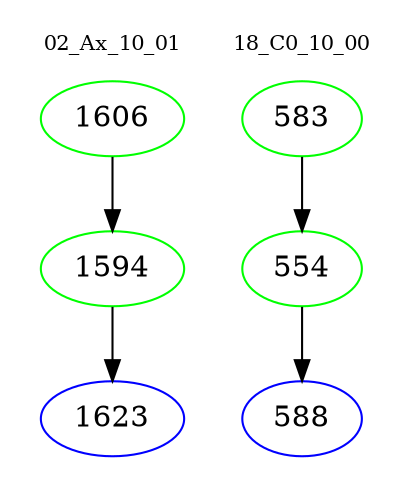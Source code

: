 digraph{
subgraph cluster_0 {
color = white
label = "02_Ax_10_01";
fontsize=10;
T0_1606 [label="1606", color="green"]
T0_1606 -> T0_1594 [color="black"]
T0_1594 [label="1594", color="green"]
T0_1594 -> T0_1623 [color="black"]
T0_1623 [label="1623", color="blue"]
}
subgraph cluster_1 {
color = white
label = "18_C0_10_00";
fontsize=10;
T1_583 [label="583", color="green"]
T1_583 -> T1_554 [color="black"]
T1_554 [label="554", color="green"]
T1_554 -> T1_588 [color="black"]
T1_588 [label="588", color="blue"]
}
}
